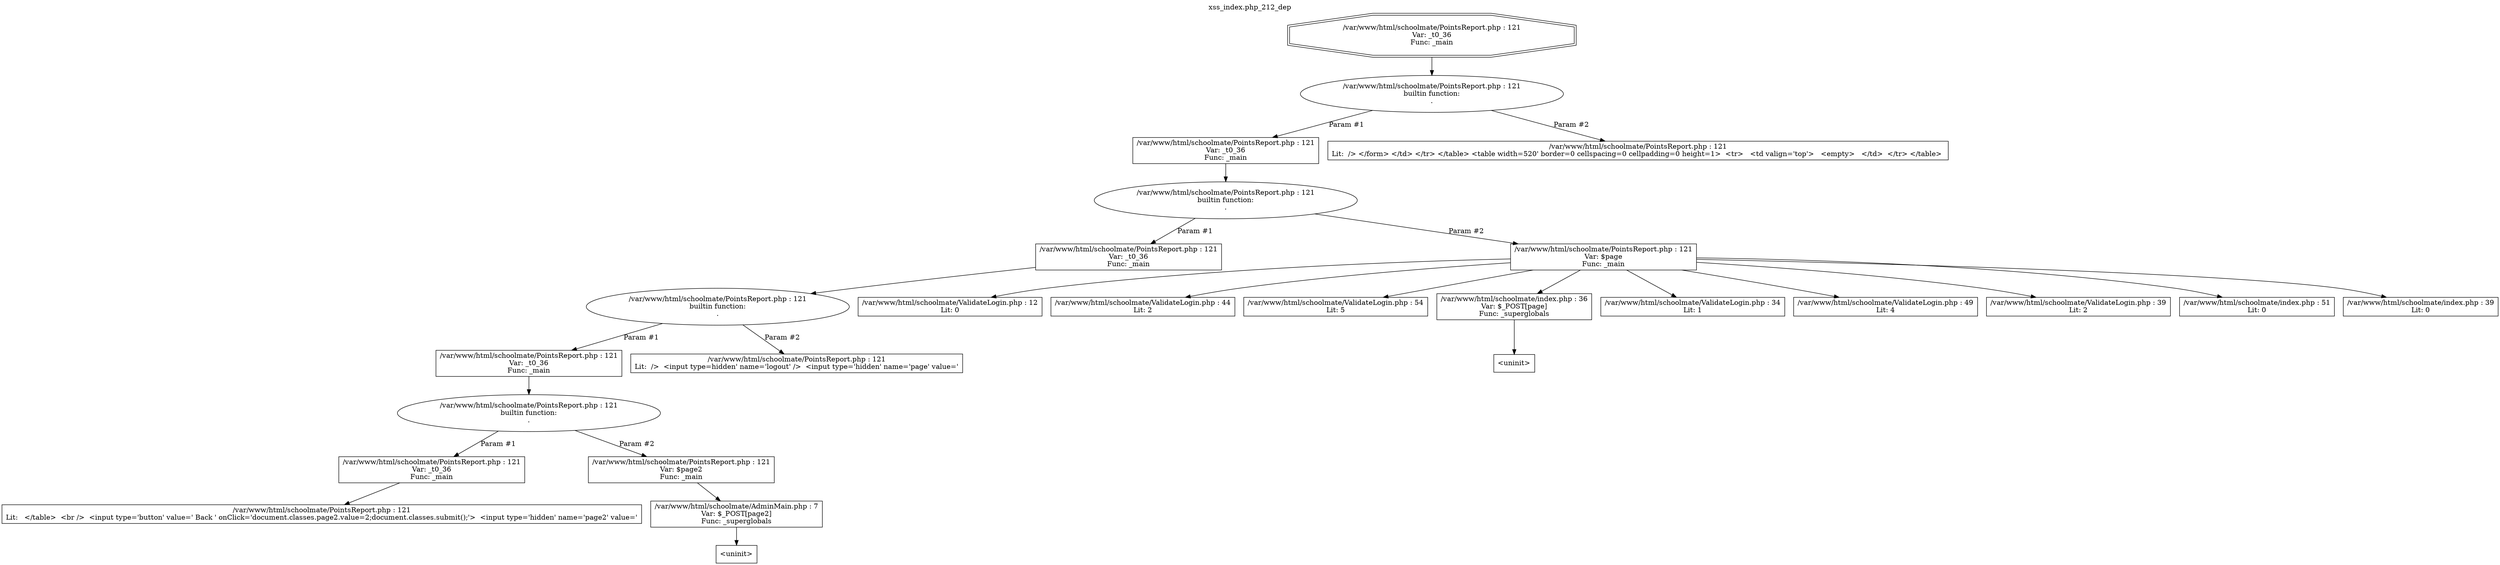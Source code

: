 digraph cfg {
  label="xss_index.php_212_dep";
  labelloc=t;
  n1 [shape=doubleoctagon, label="/var/www/html/schoolmate/PointsReport.php : 121\nVar: _t0_36\nFunc: _main\n"];
  n2 [shape=ellipse, label="/var/www/html/schoolmate/PointsReport.php : 121\nbuiltin function:\n.\n"];
  n3 [shape=box, label="/var/www/html/schoolmate/PointsReport.php : 121\nVar: _t0_36\nFunc: _main\n"];
  n4 [shape=ellipse, label="/var/www/html/schoolmate/PointsReport.php : 121\nbuiltin function:\n.\n"];
  n5 [shape=box, label="/var/www/html/schoolmate/PointsReport.php : 121\nVar: _t0_36\nFunc: _main\n"];
  n6 [shape=ellipse, label="/var/www/html/schoolmate/PointsReport.php : 121\nbuiltin function:\n.\n"];
  n7 [shape=box, label="/var/www/html/schoolmate/PointsReport.php : 121\nVar: _t0_36\nFunc: _main\n"];
  n8 [shape=ellipse, label="/var/www/html/schoolmate/PointsReport.php : 121\nbuiltin function:\n.\n"];
  n9 [shape=box, label="/var/www/html/schoolmate/PointsReport.php : 121\nVar: _t0_36\nFunc: _main\n"];
  n10 [shape=box, label="/var/www/html/schoolmate/PointsReport.php : 121\nLit:   </table>  <br />  <input type='button' value=' Back ' onClick='document.classes.page2.value=2;document.classes.submit();'>  <input type='hidden' name='page2' value='\n"];
  n11 [shape=box, label="/var/www/html/schoolmate/PointsReport.php : 121\nVar: $page2\nFunc: _main\n"];
  n12 [shape=box, label="/var/www/html/schoolmate/AdminMain.php : 7\nVar: $_POST[page2]\nFunc: _superglobals\n"];
  n13 [shape=box, label="<uninit>"];
  n14 [shape=box, label="/var/www/html/schoolmate/PointsReport.php : 121\nLit:  />  <input type=hidden' name='logout' />  <input type='hidden' name='page' value='\n"];
  n15 [shape=box, label="/var/www/html/schoolmate/PointsReport.php : 121\nVar: $page\nFunc: _main\n"];
  n16 [shape=box, label="/var/www/html/schoolmate/ValidateLogin.php : 12\nLit: 0\n"];
  n17 [shape=box, label="/var/www/html/schoolmate/ValidateLogin.php : 44\nLit: 2\n"];
  n18 [shape=box, label="/var/www/html/schoolmate/ValidateLogin.php : 54\nLit: 5\n"];
  n19 [shape=box, label="/var/www/html/schoolmate/index.php : 36\nVar: $_POST[page]\nFunc: _superglobals\n"];
  n20 [shape=box, label="<uninit>"];
  n21 [shape=box, label="/var/www/html/schoolmate/ValidateLogin.php : 34\nLit: 1\n"];
  n22 [shape=box, label="/var/www/html/schoolmate/ValidateLogin.php : 49\nLit: 4\n"];
  n23 [shape=box, label="/var/www/html/schoolmate/ValidateLogin.php : 39\nLit: 2\n"];
  n24 [shape=box, label="/var/www/html/schoolmate/index.php : 51\nLit: 0\n"];
  n25 [shape=box, label="/var/www/html/schoolmate/index.php : 39\nLit: 0\n"];
  n26 [shape=box, label="/var/www/html/schoolmate/PointsReport.php : 121\nLit:  /> </form> </td> </tr> </table> <table width=520' border=0 cellspacing=0 cellpadding=0 height=1>  <tr>   <td valign='top'>   <empty>   </td>  </tr> </table> \n"];
  n1 -> n2;
  n3 -> n4;
  n5 -> n6;
  n7 -> n8;
  n9 -> n10;
  n8 -> n9[label="Param #1"];
  n8 -> n11[label="Param #2"];
  n12 -> n13;
  n11 -> n12;
  n6 -> n7[label="Param #1"];
  n6 -> n14[label="Param #2"];
  n4 -> n5[label="Param #1"];
  n4 -> n15[label="Param #2"];
  n15 -> n16;
  n15 -> n17;
  n15 -> n18;
  n15 -> n19;
  n15 -> n21;
  n15 -> n22;
  n15 -> n23;
  n15 -> n24;
  n15 -> n25;
  n19 -> n20;
  n2 -> n3[label="Param #1"];
  n2 -> n26[label="Param #2"];
}
